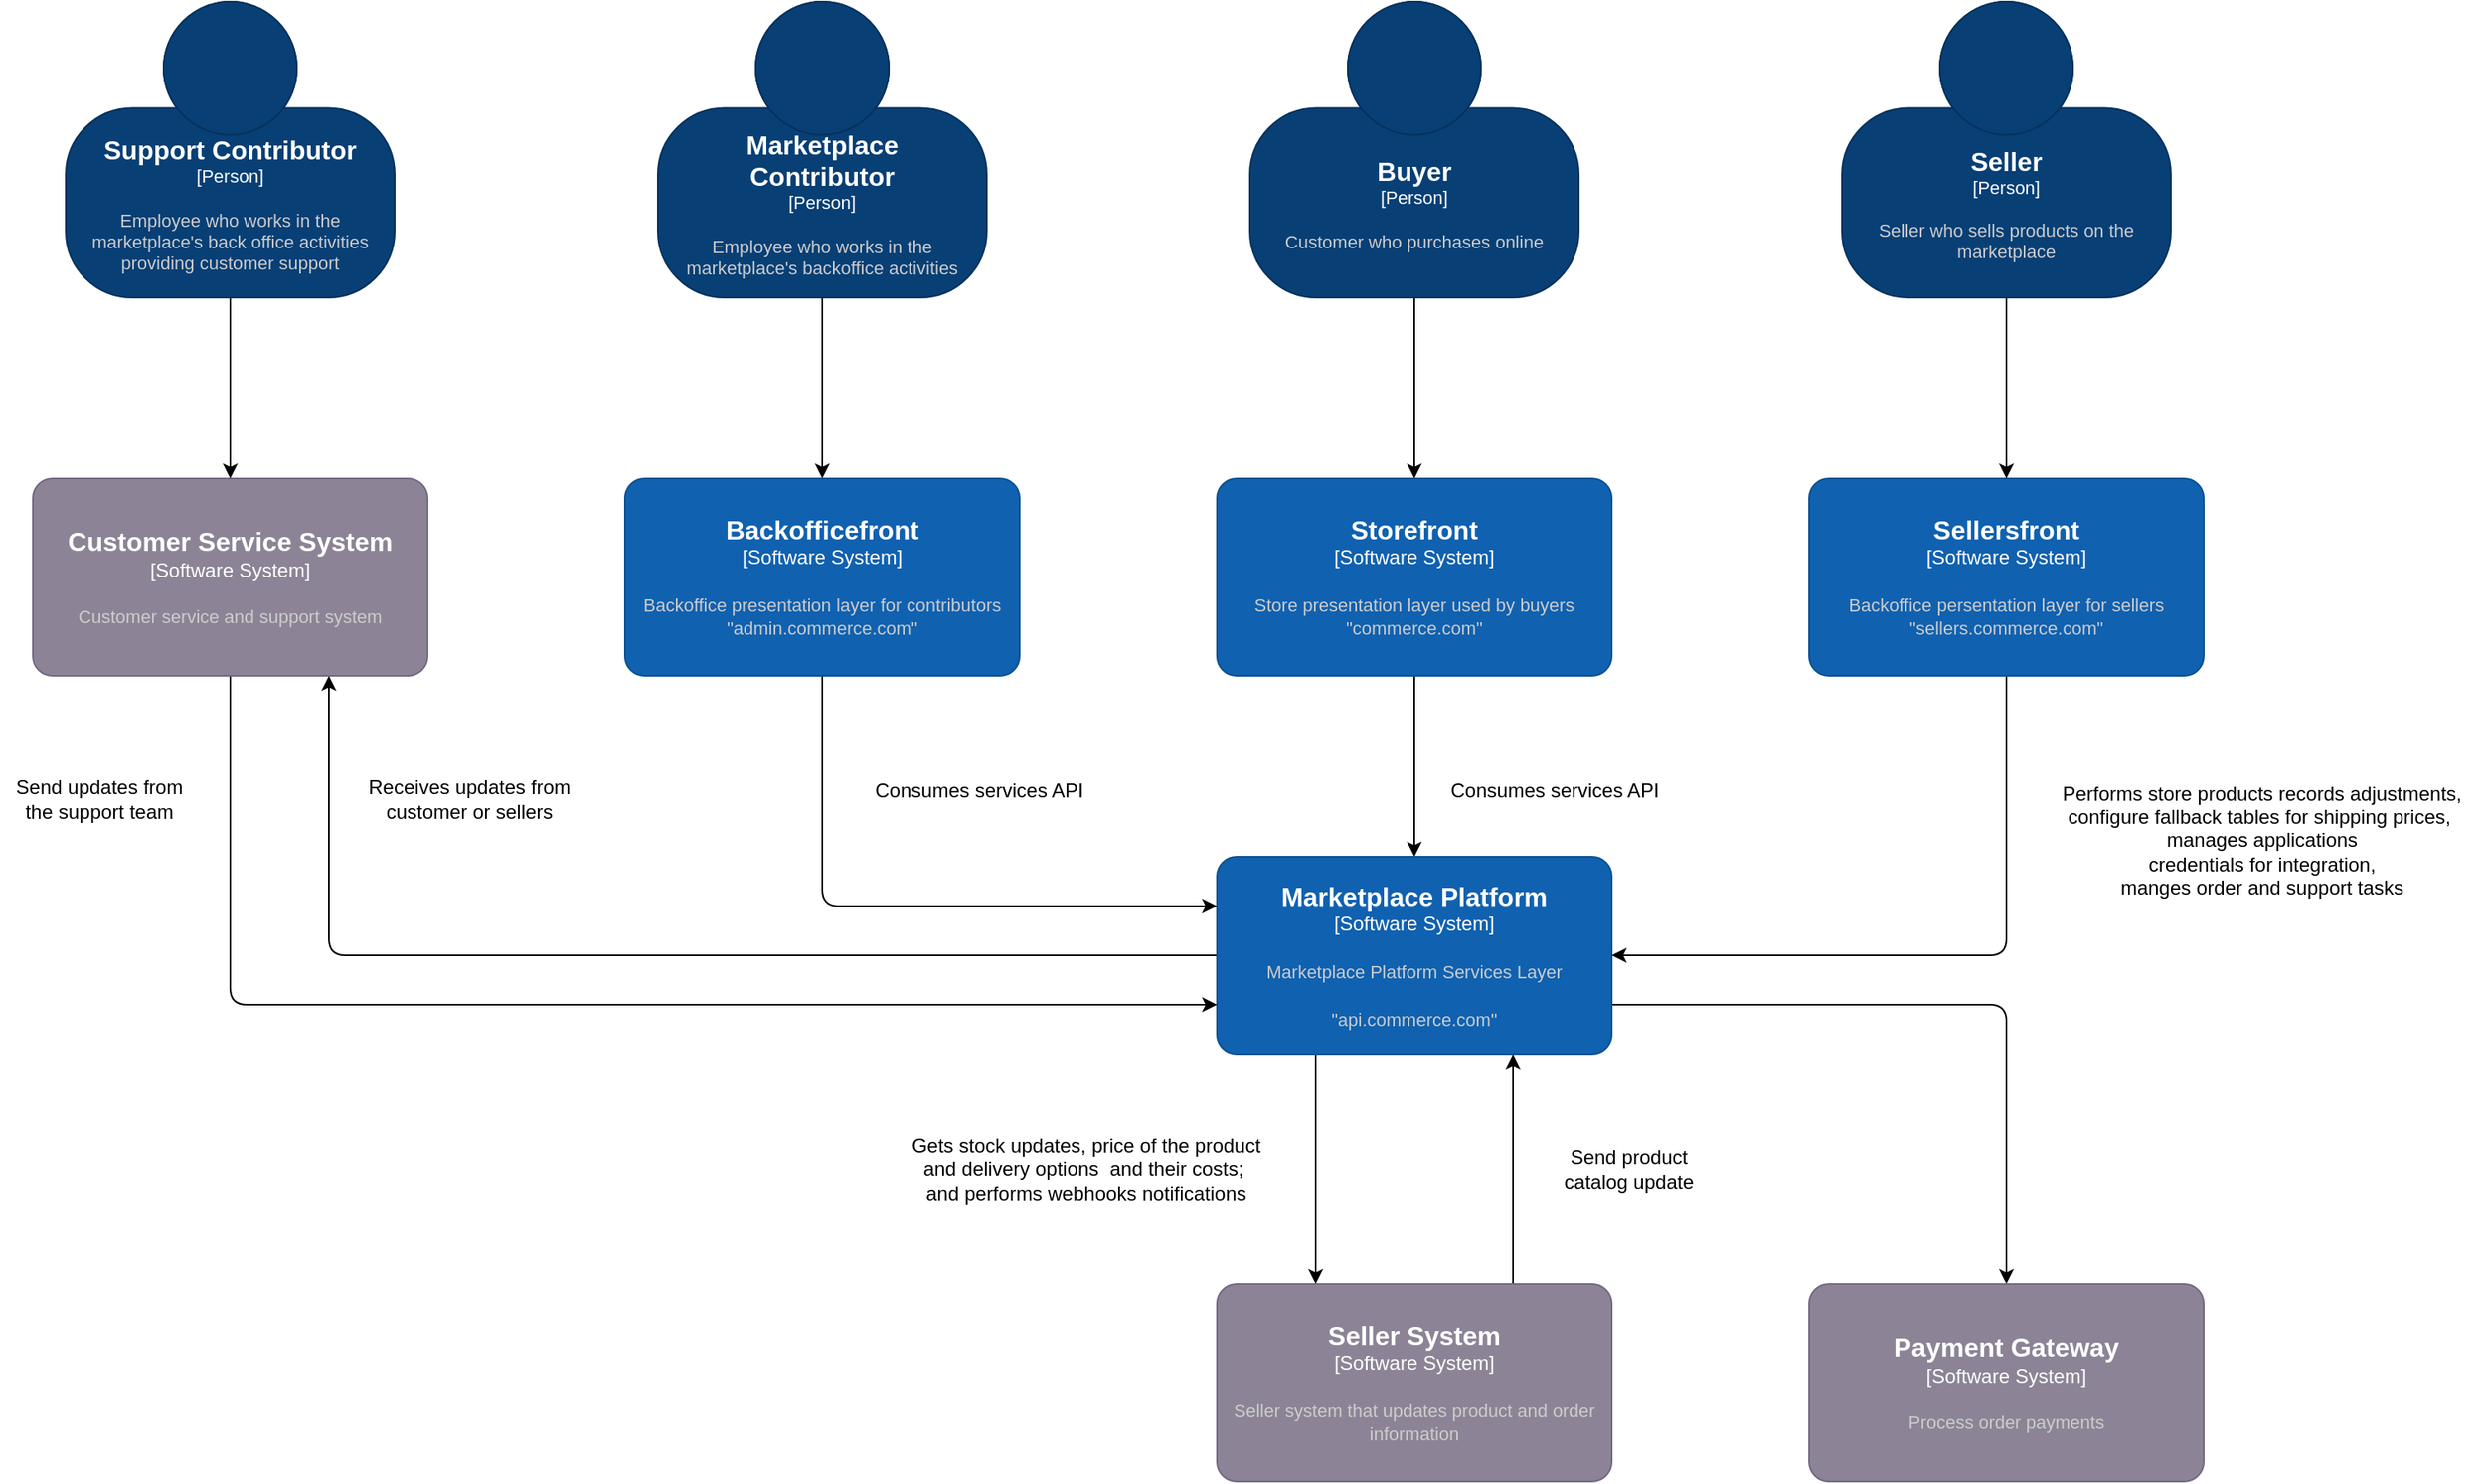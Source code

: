 <mxfile>
    <diagram id="0YppKzSbD77-zr5rClzR" name="C4-N1">
        <mxGraphModel dx="2236" dy="791" grid="1" gridSize="10" guides="1" tooltips="1" connect="1" arrows="1" fold="1" page="1" pageScale="1" pageWidth="850" pageHeight="1100" math="0" shadow="0">
            <root>
                <mxCell id="0"/>
                <mxCell id="1" parent="0"/>
                <mxCell id="4" style="edgeStyle=none;html=1;entryX=0.5;entryY=0;entryDx=0;entryDy=0;entryPerimeter=0;" parent="1" source="2" target="3" edge="1">
                    <mxGeometry relative="1" as="geometry"/>
                </mxCell>
                <object placeholders="1" c4Name="Buyer" c4Type="Person" c4Description="Customer who purchases online" label="&lt;font style=&quot;font-size: 16px&quot;&gt;&lt;b&gt;%c4Name%&lt;/b&gt;&lt;/font&gt;&lt;div&gt;[%c4Type%]&lt;/div&gt;&lt;br&gt;&lt;div&gt;&lt;font style=&quot;font-size: 11px&quot;&gt;&lt;font color=&quot;#cccccc&quot;&gt;%c4Description%&lt;/font&gt;&lt;/div&gt;" id="2">
                    <mxCell style="html=1;fontSize=11;dashed=0;whiteSpace=wrap;fillColor=#083F75;strokeColor=#06315C;fontColor=#ffffff;shape=mxgraph.c4.person2;align=center;metaEdit=1;points=[[0.5,0,0],[1,0.5,0],[1,0.75,0],[0.75,1,0],[0.5,1,0],[0.25,1,0],[0,0.75,0],[0,0.5,0]];resizable=0;" parent="1" vertex="1">
                        <mxGeometry x="370" y="80" width="200" height="180" as="geometry"/>
                    </mxCell>
                </object>
                <mxCell id="6" style="edgeStyle=none;html=1;" parent="1" source="3" target="5" edge="1">
                    <mxGeometry relative="1" as="geometry"/>
                </mxCell>
                <object placeholders="1" c4Name="Storefront" c4Type="Software System" c4Description="Store presentation layer used by buyers&#10;&quot;commerce.com&quot;" label="&lt;font style=&quot;font-size: 16px&quot;&gt;&lt;b&gt;%c4Name%&lt;/b&gt;&lt;/font&gt;&lt;div&gt;[%c4Type%]&lt;/div&gt;&lt;br&gt;&lt;div&gt;&lt;font style=&quot;font-size: 11px&quot;&gt;&lt;font color=&quot;#cccccc&quot;&gt;%c4Description%&lt;/font&gt;&lt;/div&gt;" link="data:page/id,R0obv8qmSYS3bzJaNnSX" id="3">
                    <mxCell style="rounded=1;whiteSpace=wrap;html=1;labelBackgroundColor=none;fillColor=#1061B0;fontColor=#ffffff;align=center;arcSize=10;strokeColor=#0D5091;metaEdit=1;resizable=0;points=[[0.25,0,0],[0.5,0,0],[0.75,0,0],[1,0.25,0],[1,0.5,0],[1,0.75,0],[0.75,1,0],[0.5,1,0],[0.25,1,0],[0,0.75,0],[0,0.5,0],[0,0.25,0]];" parent="1" vertex="1">
                        <mxGeometry x="350" y="370" width="240" height="120" as="geometry"/>
                    </mxCell>
                </object>
                <mxCell id="17" style="edgeStyle=orthogonalEdgeStyle;html=1;exitX=0.25;exitY=1;exitDx=0;exitDy=0;exitPerimeter=0;entryX=0.25;entryY=0;entryDx=0;entryDy=0;entryPerimeter=0;" parent="1" source="5" target="16" edge="1">
                    <mxGeometry relative="1" as="geometry"/>
                </mxCell>
                <mxCell id="26" style="edgeStyle=orthogonalEdgeStyle;html=1;exitX=0;exitY=0.5;exitDx=0;exitDy=0;exitPerimeter=0;entryX=0.75;entryY=1;entryDx=0;entryDy=0;entryPerimeter=0;" parent="1" source="5" target="19" edge="1">
                    <mxGeometry relative="1" as="geometry"/>
                </mxCell>
                <mxCell id="K3Qyo1aER6Ljxol2ZU3S-32" style="edgeStyle=orthogonalEdgeStyle;html=1;exitX=1;exitY=0.75;exitDx=0;exitDy=0;exitPerimeter=0;entryX=0.5;entryY=0;entryDx=0;entryDy=0;entryPerimeter=0;" parent="1" source="5" target="K3Qyo1aER6Ljxol2ZU3S-31" edge="1">
                    <mxGeometry relative="1" as="geometry"/>
                </mxCell>
                <object placeholders="1" c4Name="Marketplace Platform" c4Type="Software System" c4Description="Marketplace Platform Services Layer&#10;&#10;&quot;api.commerce.com&quot;" label="&lt;font style=&quot;font-size: 16px&quot;&gt;&lt;b&gt;%c4Name%&lt;/b&gt;&lt;/font&gt;&lt;div&gt;[%c4Type%]&lt;/div&gt;&lt;br&gt;&lt;div&gt;&lt;font style=&quot;font-size: 11px&quot;&gt;&lt;font color=&quot;#cccccc&quot;&gt;%c4Description%&lt;/font&gt;&lt;/div&gt;" link="data:page/id,bdYE1LGPoCZCsOrM5U5f" id="5">
                    <mxCell style="rounded=1;whiteSpace=wrap;html=1;labelBackgroundColor=none;fillColor=#1061B0;fontColor=#ffffff;align=center;arcSize=10;strokeColor=#0D5091;metaEdit=1;resizable=0;points=[[0.25,0,0],[0.5,0,0],[0.75,0,0],[1,0.25,0],[1,0.5,0],[1,0.75,0],[0.75,1,0],[0.5,1,0],[0.25,1,0],[0,0.75,0],[0,0.5,0],[0,0.25,0]];" parent="1" vertex="1">
                        <mxGeometry x="350" y="600" width="240" height="120" as="geometry"/>
                    </mxCell>
                </object>
                <mxCell id="9" style="edgeStyle=none;html=1;entryX=0.5;entryY=0;entryDx=0;entryDy=0;entryPerimeter=0;" parent="1" source="7" target="8" edge="1">
                    <mxGeometry relative="1" as="geometry"/>
                </mxCell>
                <object placeholders="1" c4Name="Marketplace&#10;Contributor" c4Type="Person" c4Description="Employee who works in the &#10;marketplace's backoffice activities" label="&lt;font style=&quot;font-size: 16px&quot;&gt;&lt;b&gt;%c4Name%&lt;/b&gt;&lt;/font&gt;&lt;div&gt;[%c4Type%]&lt;/div&gt;&lt;br&gt;&lt;div&gt;&lt;font style=&quot;font-size: 11px&quot;&gt;&lt;font color=&quot;#cccccc&quot;&gt;%c4Description%&lt;/font&gt;&lt;/div&gt;" id="7">
                    <mxCell style="html=1;fontSize=11;dashed=0;whiteSpace=wrap;fillColor=#083F75;strokeColor=#06315C;fontColor=#ffffff;shape=mxgraph.c4.person2;align=center;metaEdit=1;points=[[0.5,0,0],[1,0.5,0],[1,0.75,0],[0.75,1,0],[0.5,1,0],[0.25,1,0],[0,0.75,0],[0,0.5,0]];resizable=0;" parent="1" vertex="1">
                        <mxGeometry x="10" y="80" width="200" height="180" as="geometry"/>
                    </mxCell>
                </object>
                <mxCell id="11" style="edgeStyle=orthogonalEdgeStyle;html=1;entryX=0;entryY=0.25;entryDx=0;entryDy=0;entryPerimeter=0;exitX=0.5;exitY=1;exitDx=0;exitDy=0;exitPerimeter=0;" parent="1" source="8" target="5" edge="1">
                    <mxGeometry relative="1" as="geometry"/>
                </mxCell>
                <object placeholders="1" c4Name="Backofficefront" c4Type="Software System" c4Description="Backoffice presentation layer for contributors&#10;&quot;admin.commerce.com&quot;" label="&lt;font style=&quot;font-size: 16px&quot;&gt;&lt;b&gt;%c4Name%&lt;/b&gt;&lt;/font&gt;&lt;div&gt;[%c4Type%]&lt;/div&gt;&lt;br&gt;&lt;div&gt;&lt;font style=&quot;font-size: 11px&quot;&gt;&lt;font color=&quot;#cccccc&quot;&gt;%c4Description%&lt;/font&gt;&lt;/div&gt;" link="data:page/id,xLD4oNj5RE2zTaaa6R0t" id="8">
                    <mxCell style="rounded=1;whiteSpace=wrap;html=1;labelBackgroundColor=none;fillColor=#1061B0;fontColor=#ffffff;align=center;arcSize=10;strokeColor=#0D5091;metaEdit=1;resizable=0;points=[[0.25,0,0],[0.5,0,0],[0.75,0,0],[1,0.25,0],[1,0.5,0],[1,0.75,0],[0.75,1,0],[0.5,1,0],[0.25,1,0],[0,0.75,0],[0,0.5,0],[0,0.25,0]];" parent="1" vertex="1">
                        <mxGeometry x="-10" y="370" width="240" height="120" as="geometry"/>
                    </mxCell>
                </object>
                <mxCell id="15" style="edgeStyle=orthogonalEdgeStyle;html=1;entryX=1;entryY=0.5;entryDx=0;entryDy=0;entryPerimeter=0;exitX=0.5;exitY=1;exitDx=0;exitDy=0;exitPerimeter=0;" parent="1" source="12" target="5" edge="1">
                    <mxGeometry relative="1" as="geometry"/>
                </mxCell>
                <object placeholders="1" c4Name="Sellersfront" c4Type="Software System" c4Description="Backoffice persentation layer for sellers&#10;&quot;sellers.commerce.com&quot;" label="&lt;font style=&quot;font-size: 16px&quot;&gt;&lt;b&gt;%c4Name%&lt;/b&gt;&lt;/font&gt;&lt;div&gt;[%c4Type%]&lt;/div&gt;&lt;br&gt;&lt;div&gt;&lt;font style=&quot;font-size: 11px&quot;&gt;&lt;font color=&quot;#cccccc&quot;&gt;%c4Description%&lt;/font&gt;&lt;/div&gt;" link="data:page/id,t0Im0MKM_5uybawtZ-6t" id="12">
                    <mxCell style="rounded=1;whiteSpace=wrap;html=1;labelBackgroundColor=none;fillColor=#1061B0;fontColor=#ffffff;align=center;arcSize=10;strokeColor=#0D5091;metaEdit=1;resizable=0;points=[[0.25,0,0],[0.5,0,0],[0.75,0,0],[1,0.25,0],[1,0.5,0],[1,0.75,0],[0.75,1,0],[0.5,1,0],[0.25,1,0],[0,0.75,0],[0,0.5,0],[0,0.25,0]];" parent="1" vertex="1">
                        <mxGeometry x="710" y="370" width="240" height="120" as="geometry"/>
                    </mxCell>
                </object>
                <mxCell id="14" style="edgeStyle=orthogonalEdgeStyle;html=1;" parent="1" source="13" target="12" edge="1">
                    <mxGeometry relative="1" as="geometry"/>
                </mxCell>
                <object placeholders="1" c4Name="Seller" c4Type="Person" c4Description="Seller who sells products on the marketplace" label="&lt;font style=&quot;font-size: 16px&quot;&gt;&lt;b&gt;%c4Name%&lt;/b&gt;&lt;/font&gt;&lt;div&gt;[%c4Type%]&lt;/div&gt;&lt;br&gt;&lt;div&gt;&lt;font style=&quot;font-size: 11px&quot;&gt;&lt;font color=&quot;#cccccc&quot;&gt;%c4Description%&lt;/font&gt;&lt;/div&gt;" id="13">
                    <mxCell style="html=1;fontSize=11;dashed=0;whiteSpace=wrap;fillColor=#083F75;strokeColor=#06315C;fontColor=#ffffff;shape=mxgraph.c4.person2;align=center;metaEdit=1;points=[[0.5,0,0],[1,0.5,0],[1,0.75,0],[0.75,1,0],[0.5,1,0],[0.25,1,0],[0,0.75,0],[0,0.5,0]];resizable=0;" parent="1" vertex="1">
                        <mxGeometry x="730" y="80" width="200" height="180" as="geometry"/>
                    </mxCell>
                </object>
                <mxCell id="18" style="edgeStyle=orthogonalEdgeStyle;html=1;exitX=0.75;exitY=0;exitDx=0;exitDy=0;exitPerimeter=0;entryX=0.75;entryY=1;entryDx=0;entryDy=0;entryPerimeter=0;" parent="1" source="16" target="5" edge="1">
                    <mxGeometry relative="1" as="geometry"/>
                </mxCell>
                <object placeholders="1" c4Name="Seller System" c4Type="Software System" c4Description="Seller system that updates product and order information" label="&lt;font style=&quot;font-size: 16px&quot;&gt;&lt;b&gt;%c4Name%&lt;/b&gt;&lt;/font&gt;&lt;div&gt;[%c4Type%]&lt;/div&gt;&lt;br&gt;&lt;div&gt;&lt;font style=&quot;font-size: 11px&quot;&gt;&lt;font color=&quot;#cccccc&quot;&gt;%c4Description%&lt;/font&gt;&lt;/div&gt;" id="16">
                    <mxCell style="rounded=1;whiteSpace=wrap;html=1;labelBackgroundColor=none;fillColor=#8C8496;fontColor=#ffffff;align=center;arcSize=10;strokeColor=#736782;metaEdit=1;resizable=0;points=[[0.25,0,0],[0.5,0,0],[0.75,0,0],[1,0.25,0],[1,0.5,0],[1,0.75,0],[0.75,1,0],[0.5,1,0],[0.25,1,0],[0,0.75,0],[0,0.5,0],[0,0.25,0]];" parent="1" vertex="1">
                        <mxGeometry x="350" y="860" width="240" height="120" as="geometry"/>
                    </mxCell>
                </object>
                <mxCell id="22" style="edgeStyle=orthogonalEdgeStyle;html=1;entryX=0;entryY=0.75;entryDx=0;entryDy=0;entryPerimeter=0;" parent="1" source="19" target="5" edge="1">
                    <mxGeometry relative="1" as="geometry">
                        <Array as="points">
                            <mxPoint x="-250" y="690"/>
                        </Array>
                    </mxGeometry>
                </mxCell>
                <object placeholders="1" c4Name="Customer Service System" c4Type="Software System" c4Description="Customer service and support system" label="&lt;font style=&quot;font-size: 16px&quot;&gt;&lt;b&gt;%c4Name%&lt;/b&gt;&lt;/font&gt;&lt;div&gt;[%c4Type%]&lt;/div&gt;&lt;br&gt;&lt;div&gt;&lt;font style=&quot;font-size: 11px&quot;&gt;&lt;font color=&quot;#cccccc&quot;&gt;%c4Description%&lt;/font&gt;&lt;/div&gt;" id="19">
                    <mxCell style="rounded=1;whiteSpace=wrap;html=1;labelBackgroundColor=none;fillColor=#8C8496;fontColor=#ffffff;align=center;arcSize=10;strokeColor=#736782;metaEdit=1;resizable=0;points=[[0.25,0,0],[0.5,0,0],[0.75,0,0],[1,0.25,0],[1,0.5,0],[1,0.75,0],[0.75,1,0],[0.5,1,0],[0.25,1,0],[0,0.75,0],[0,0.5,0],[0,0.25,0]];" parent="1" vertex="1">
                        <mxGeometry x="-370" y="370" width="240" height="120" as="geometry"/>
                    </mxCell>
                </object>
                <mxCell id="21" style="edgeStyle=orthogonalEdgeStyle;html=1;" parent="1" source="20" target="19" edge="1">
                    <mxGeometry relative="1" as="geometry"/>
                </mxCell>
                <object placeholders="1" c4Name="Support Contributor" c4Type="Person" c4Description="Employee who works in the marketplace's back office activities providing customer support" label="&lt;font style=&quot;font-size: 16px&quot;&gt;&lt;b&gt;%c4Name%&lt;/b&gt;&lt;/font&gt;&lt;div&gt;[%c4Type%]&lt;/div&gt;&lt;br&gt;&lt;div&gt;&lt;font style=&quot;font-size: 11px&quot;&gt;&lt;font color=&quot;#cccccc&quot;&gt;%c4Description%&lt;/font&gt;&lt;/div&gt;" id="20">
                    <mxCell style="html=1;fontSize=11;dashed=0;whiteSpace=wrap;fillColor=#083F75;strokeColor=#06315C;fontColor=#ffffff;shape=mxgraph.c4.person2;align=center;metaEdit=1;points=[[0.5,0,0],[1,0.5,0],[1,0.75,0],[0.75,1,0],[0.5,1,0],[0.25,1,0],[0,0.75,0],[0,0.5,0]];resizable=0;" parent="1" vertex="1">
                        <mxGeometry x="-350" y="80" width="200" height="180" as="geometry"/>
                    </mxCell>
                </object>
                <mxCell id="23" value="Send product &lt;br&gt;catalog update" style="text;html=1;align=center;verticalAlign=middle;resizable=0;points=[];autosize=1;strokeColor=none;fillColor=none;" parent="1" vertex="1">
                    <mxGeometry x="550" y="770" width="100" height="40" as="geometry"/>
                </mxCell>
                <mxCell id="24" value="&lt;div&gt;Gets stock updates,&amp;nbsp;&lt;span style=&quot;background-color: initial;&quot;&gt;price of the product&lt;/span&gt;&lt;/div&gt;&lt;div&gt;and delivery options&amp;nbsp;&amp;nbsp;&lt;span style=&quot;background-color: initial;&quot;&gt;and their costs;&amp;nbsp;&lt;/span&gt;&lt;/div&gt;&lt;div&gt;and performs webhooks notifications&lt;/div&gt;" style="text;html=1;align=center;verticalAlign=middle;resizable=0;points=[];autosize=1;strokeColor=none;fillColor=none;" parent="1" vertex="1">
                    <mxGeometry x="150" y="760" width="240" height="60" as="geometry"/>
                </mxCell>
                <mxCell id="25" value="Performs store products records adjustments, &lt;br&gt;configure fallback tables for shipping prices,&amp;nbsp;&lt;br&gt;manages applications &lt;br&gt;credentials for integration, &lt;br&gt;manges order and support tasks" style="text;html=1;align=center;verticalAlign=middle;resizable=0;points=[];autosize=1;strokeColor=none;fillColor=none;" parent="1" vertex="1">
                    <mxGeometry x="850" y="545" width="270" height="90" as="geometry"/>
                </mxCell>
                <mxCell id="27" value="Send updates from &lt;br&gt;the support team" style="text;html=1;align=center;verticalAlign=middle;resizable=0;points=[];autosize=1;strokeColor=none;fillColor=none;" parent="1" vertex="1">
                    <mxGeometry x="-390" y="545" width="120" height="40" as="geometry"/>
                </mxCell>
                <mxCell id="28" value="Receives updates from &lt;br&gt;customer or sellers" style="text;html=1;align=center;verticalAlign=middle;resizable=0;points=[];autosize=1;strokeColor=none;fillColor=none;" parent="1" vertex="1">
                    <mxGeometry x="-180" y="545" width="150" height="40" as="geometry"/>
                </mxCell>
                <mxCell id="30" value="Consumes services API" style="text;html=1;align=center;verticalAlign=middle;resizable=0;points=[];autosize=1;strokeColor=none;fillColor=none;" parent="1" vertex="1">
                    <mxGeometry x="480" y="545" width="150" height="30" as="geometry"/>
                </mxCell>
                <mxCell id="31" value="Consumes services API" style="text;html=1;align=center;verticalAlign=middle;resizable=0;points=[];autosize=1;strokeColor=none;fillColor=none;" parent="1" vertex="1">
                    <mxGeometry x="130" y="545" width="150" height="30" as="geometry"/>
                </mxCell>
                <object placeholders="1" c4Name="Payment Gateway" c4Type="Software System" c4Description="Process order payments" label="&lt;font style=&quot;font-size: 16px&quot;&gt;&lt;b&gt;%c4Name%&lt;/b&gt;&lt;/font&gt;&lt;div&gt;[%c4Type%]&lt;/div&gt;&lt;br&gt;&lt;div&gt;&lt;font style=&quot;font-size: 11px&quot;&gt;&lt;font color=&quot;#cccccc&quot;&gt;%c4Description%&lt;/font&gt;&lt;/div&gt;" id="K3Qyo1aER6Ljxol2ZU3S-31">
                    <mxCell style="rounded=1;whiteSpace=wrap;html=1;labelBackgroundColor=none;fillColor=#8C8496;fontColor=#ffffff;align=center;arcSize=10;strokeColor=#736782;metaEdit=1;resizable=0;points=[[0.25,0,0],[0.5,0,0],[0.75,0,0],[1,0.25,0],[1,0.5,0],[1,0.75,0],[0.75,1,0],[0.5,1,0],[0.25,1,0],[0,0.75,0],[0,0.5,0],[0,0.25,0]];" parent="1" vertex="1">
                        <mxGeometry x="710" y="860" width="240" height="120" as="geometry"/>
                    </mxCell>
                </object>
            </root>
        </mxGraphModel>
    </diagram>
    <diagram id="V4W3WzBxA2lNA5_2Acns" name="Page-2">
        <mxGraphModel dx="2583" dy="2089" grid="1" gridSize="10" guides="1" tooltips="1" connect="1" arrows="1" fold="1" page="1" pageScale="1" pageWidth="850" pageHeight="1100" math="0" shadow="0">
            <root>
                <mxCell id="0"/>
                <mxCell id="1" parent="0"/>
                <mxCell id="gjIsnXZAza_0ors41hkc-68" value="Region" style="points=[[0,0],[0.25,0],[0.5,0],[0.75,0],[1,0],[1,0.25],[1,0.5],[1,0.75],[1,1],[0.75,1],[0.5,1],[0.25,1],[0,1],[0,0.75],[0,0.5],[0,0.25]];outlineConnect=0;gradientColor=none;html=1;whiteSpace=wrap;fontSize=12;fontStyle=0;container=0;pointerEvents=0;collapsible=0;recursiveResize=0;shape=mxgraph.aws4.group;grIcon=mxgraph.aws4.group_region;strokeColor=#147EBA;fillColor=none;verticalAlign=top;align=left;spacingLeft=30;fontColor=#147EBA;dashed=1;dashPattern=8 8;" vertex="1" parent="1">
                    <mxGeometry x="-80" y="-300" width="1330" height="2160" as="geometry"/>
                </mxCell>
                <mxCell id="gjIsnXZAza_0ors41hkc-67" value="Availability Zone" style="fillColor=none;strokeColor=#147EBA;dashed=1;verticalAlign=top;fontStyle=0;fontColor=#147EBA;dashPattern=8 8;fontSize=10;" vertex="1" parent="1">
                    <mxGeometry x="-5" y="200" width="1150" height="700" as="geometry"/>
                </mxCell>
                <mxCell id="gjIsnXZAza_0ors41hkc-66" value="Private subnet" style="points=[[0,0],[0.25,0],[0.5,0],[0.75,0],[1,0],[1,0.25],[1,0.5],[1,0.75],[1,1],[0.75,1],[0.5,1],[0.25,1],[0,1],[0,0.75],[0,0.5],[0,0.25]];outlineConnect=0;gradientColor=none;html=1;whiteSpace=wrap;fontSize=12;fontStyle=0;container=1;pointerEvents=0;collapsible=0;recursiveResize=0;shape=mxgraph.aws4.group;grIcon=mxgraph.aws4.group_security_group;grStroke=0;strokeColor=#147EBA;fillColor=#E6F2F8;verticalAlign=top;align=left;spacingLeft=30;fontColor=#147EBA;dashed=0;dashPattern=8 8;" vertex="1" parent="1">
                    <mxGeometry x="20" y="410" width="1100" height="460" as="geometry"/>
                </mxCell>
                <mxCell id="gjIsnXZAza_0ors41hkc-19" style="edgeStyle=orthogonalEdgeStyle;html=1;entryX=0;entryY=0.5;entryDx=0;entryDy=0;fontColor=#FFFFFF;" edge="1" parent="1" source="ssUMFb_OomoT1v2ab8w3-1" target="gjIsnXZAza_0ors41hkc-18">
                    <mxGeometry relative="1" as="geometry"/>
                </mxCell>
                <mxCell id="ssUMFb_OomoT1v2ab8w3-1" value="AWS Amplify" style="sketch=0;points=[[0,0,0],[0.25,0,0],[0.5,0,0],[0.75,0,0],[1,0,0],[0,1,0],[0.25,1,0],[0.5,1,0],[0.75,1,0],[1,1,0],[0,0.25,0],[0,0.5,0],[0,0.75,0],[1,0.25,0],[1,0.5,0],[1,0.75,0]];outlineConnect=0;fontColor=#232F3E;gradientColor=#F54749;gradientDirection=north;fillColor=#C7131F;strokeColor=#ffffff;dashed=0;verticalLabelPosition=bottom;verticalAlign=top;align=center;html=1;fontSize=12;fontStyle=0;aspect=fixed;shape=mxgraph.aws4.resourceIcon;resIcon=mxgraph.aws4.amplify;" parent="1" vertex="1">
                    <mxGeometry x="707" y="-130" width="50" height="50" as="geometry"/>
                </mxCell>
                <mxCell id="gjIsnXZAza_0ors41hkc-7" value="AWS Cognito" style="sketch=0;points=[[0,0,0],[0.25,0,0],[0.5,0,0],[0.75,0,0],[1,0,0],[0,1,0],[0.25,1,0],[0.5,1,0],[0.75,1,0],[1,1,0],[0,0.25,0],[0,0.5,0],[0,0.75,0],[1,0.25,0],[1,0.5,0],[1,0.75,0]];outlineConnect=0;fontColor=#232F3E;gradientColor=#F54749;gradientDirection=north;fillColor=#C7131F;strokeColor=#ffffff;dashed=0;verticalLabelPosition=bottom;verticalAlign=top;align=center;html=1;fontSize=12;fontStyle=0;aspect=fixed;shape=mxgraph.aws4.resourceIcon;resIcon=mxgraph.aws4.cognito;" vertex="1" parent="1">
                    <mxGeometry x="330" y="-130" width="50" height="50" as="geometry"/>
                </mxCell>
                <mxCell id="gjIsnXZAza_0ors41hkc-9" style="edgeStyle=orthogonalEdgeStyle;html=1;entryX=1;entryY=0.5;entryDx=0;entryDy=0;entryPerimeter=0;fontColor=#FFFFFF;" edge="1" parent="1" source="gjIsnXZAza_0ors41hkc-8" target="gjIsnXZAza_0ors41hkc-7">
                    <mxGeometry relative="1" as="geometry"/>
                </mxCell>
                <mxCell id="gjIsnXZAza_0ors41hkc-20" style="edgeStyle=orthogonalEdgeStyle;html=1;fontColor=#FFFFFF;" edge="1" parent="1" source="gjIsnXZAza_0ors41hkc-8" target="gjIsnXZAza_0ors41hkc-13">
                    <mxGeometry relative="1" as="geometry"/>
                </mxCell>
                <mxCell id="gjIsnXZAza_0ors41hkc-8" value="AppSync" style="sketch=0;points=[[0,0,0],[0.25,0,0],[0.5,0,0],[0.75,0,0],[1,0,0],[0,1,0],[0.25,1,0],[0.5,1,0],[0.75,1,0],[1,1,0],[0,0.25,0],[0,0.5,0],[0,0.75,0],[1,0.25,0],[1,0.5,0],[1,0.75,0]];outlineConnect=0;fontColor=#232F3E;gradientColor=#FF4F8B;gradientDirection=north;fillColor=#BC1356;strokeColor=#ffffff;dashed=0;verticalLabelPosition=bottom;verticalAlign=top;align=center;html=1;fontSize=12;fontStyle=0;aspect=fixed;shape=mxgraph.aws4.resourceIcon;resIcon=mxgraph.aws4.appsync;" vertex="1" parent="1">
                    <mxGeometry x="560" y="-130" width="50" height="50" as="geometry"/>
                </mxCell>
                <mxCell id="gjIsnXZAza_0ors41hkc-15" style="edgeStyle=orthogonalEdgeStyle;html=1;fontColor=#FFFFFF;" edge="1" parent="1" source="gjIsnXZAza_0ors41hkc-10" target="gjIsnXZAza_0ors41hkc-14">
                    <mxGeometry relative="1" as="geometry"/>
                </mxCell>
                <mxCell id="gjIsnXZAza_0ors41hkc-10" value="devices" style="sketch=0;outlineConnect=0;gradientColor=none;fontColor=#545B64;strokeColor=none;fillColor=#879196;dashed=0;verticalLabelPosition=bottom;verticalAlign=top;align=center;html=1;fontSize=12;fontStyle=0;aspect=fixed;shape=mxgraph.aws4.illustration_devices;pointerEvents=1" vertex="1" parent="1">
                    <mxGeometry x="607" y="-460" width="100" height="73" as="geometry"/>
                </mxCell>
                <mxCell id="gjIsnXZAza_0ors41hkc-21" style="edgeStyle=orthogonalEdgeStyle;html=1;entryX=1;entryY=0.5;entryDx=0;entryDy=0;entryPerimeter=0;fontColor=#FFFFFF;" edge="1" parent="1" source="gjIsnXZAza_0ors41hkc-13" target="gjIsnXZAza_0ors41hkc-7">
                    <mxGeometry relative="1" as="geometry"/>
                </mxCell>
                <mxCell id="gjIsnXZAza_0ors41hkc-23" style="edgeStyle=orthogonalEdgeStyle;html=1;fontColor=#FFFFFF;" edge="1" parent="1" source="gjIsnXZAza_0ors41hkc-13" target="gjIsnXZAza_0ors41hkc-22">
                    <mxGeometry relative="1" as="geometry"/>
                </mxCell>
                <mxCell id="gjIsnXZAza_0ors41hkc-13" value="API Gateway" style="sketch=0;points=[[0,0,0],[0.25,0,0],[0.5,0,0],[0.75,0,0],[1,0,0],[0,1,0],[0.25,1,0],[0.5,1,0],[0.75,1,0],[1,1,0],[0,0.25,0],[0,0.5,0],[0,0.75,0],[1,0.25,0],[1,0.5,0],[1,0.75,0]];outlineConnect=0;fontColor=#232F3E;gradientColor=#FF4F8B;gradientDirection=north;fillColor=#BC1356;strokeColor=#ffffff;dashed=0;verticalLabelPosition=bottom;verticalAlign=top;align=center;html=1;fontSize=12;fontStyle=0;aspect=fixed;shape=mxgraph.aws4.resourceIcon;resIcon=mxgraph.aws4.api_gateway;" vertex="1" parent="1">
                    <mxGeometry x="560" y="240" width="50" height="50" as="geometry"/>
                </mxCell>
                <mxCell id="gjIsnXZAza_0ors41hkc-16" style="edgeStyle=orthogonalEdgeStyle;html=1;entryX=0.5;entryY=0;entryDx=0;entryDy=0;entryPerimeter=0;fontColor=#FFFFFF;" edge="1" parent="1" source="gjIsnXZAza_0ors41hkc-14" target="gjIsnXZAza_0ors41hkc-8">
                    <mxGeometry relative="1" as="geometry"/>
                </mxCell>
                <mxCell id="gjIsnXZAza_0ors41hkc-17" style="edgeStyle=orthogonalEdgeStyle;html=1;fontColor=#FFFFFF;" edge="1" parent="1" source="gjIsnXZAza_0ors41hkc-14" target="ssUMFb_OomoT1v2ab8w3-1">
                    <mxGeometry relative="1" as="geometry"/>
                </mxCell>
                <mxCell id="gjIsnXZAza_0ors41hkc-14" value="Route53" style="sketch=0;points=[[0,0,0],[0.25,0,0],[0.5,0,0],[0.75,0,0],[1,0,0],[0,1,0],[0.25,1,0],[0.5,1,0],[0.75,1,0],[1,1,0],[0,0.25,0],[0,0.5,0],[0,0.75,0],[1,0.25,0],[1,0.5,0],[1,0.75,0]];outlineConnect=0;fontColor=#232F3E;gradientColor=#945DF2;gradientDirection=north;fillColor=#5A30B5;strokeColor=#ffffff;dashed=0;verticalLabelPosition=bottom;verticalAlign=top;align=center;html=1;fontSize=12;fontStyle=0;aspect=fixed;shape=mxgraph.aws4.resourceIcon;resIcon=mxgraph.aws4.route_53;" vertex="1" parent="1">
                    <mxGeometry x="632" y="-270" width="50" height="50" as="geometry"/>
                </mxCell>
                <mxCell id="gjIsnXZAza_0ors41hkc-18" value="Frontend App&lt;br&gt;(SSR, ISR, SSG)" style="rounded=1;whiteSpace=wrap;html=1;fontColor=#FFFFFF;fillColor=#000000;" vertex="1" parent="1">
                    <mxGeometry x="870" y="-135" width="120" height="60" as="geometry"/>
                </mxCell>
                <mxCell id="gjIsnXZAza_0ors41hkc-65" style="edgeStyle=orthogonalEdgeStyle;html=1;entryX=0.5;entryY=0;entryDx=0;entryDy=0;entryPerimeter=0;fontSize=10;fontColor=#000000;" edge="1" parent="1" source="gjIsnXZAza_0ors41hkc-22" target="gjIsnXZAza_0ors41hkc-24">
                    <mxGeometry relative="1" as="geometry"/>
                </mxCell>
                <mxCell id="gjIsnXZAza_0ors41hkc-22" value="" style="sketch=0;outlineConnect=0;fontColor=#232F3E;gradientColor=none;fillColor=#4D27AA;strokeColor=none;dashed=0;verticalLabelPosition=bottom;verticalAlign=top;align=center;html=1;fontSize=12;fontStyle=0;aspect=fixed;pointerEvents=1;shape=mxgraph.aws4.network_load_balancer;" vertex="1" parent="1">
                    <mxGeometry x="560" y="330" width="50" height="50" as="geometry"/>
                </mxCell>
                <mxCell id="gjIsnXZAza_0ors41hkc-24" value="" style="sketch=0;html=1;dashed=0;whitespace=wrap;fillColor=#2875E2;strokeColor=#ffffff;points=[[0.005,0.63,0],[0.1,0.2,0],[0.9,0.2,0],[0.5,0,0],[0.995,0.63,0],[0.72,0.99,0],[0.5,1,0],[0.28,0.99,0]];verticalLabelPosition=bottom;align=center;verticalAlign=top;shape=mxgraph.kubernetes.icon;prIcon=ing;fontColor=#000000;" vertex="1" parent="1">
                    <mxGeometry x="560" y="487" width="50" height="48" as="geometry"/>
                </mxCell>
                <mxCell id="gjIsnXZAza_0ors41hkc-27" style="edgeStyle=orthogonalEdgeStyle;html=1;exitX=0.5;exitY=1;exitDx=0;exitDy=0;exitPerimeter=0;entryX=0.5;entryY=0;entryDx=0;entryDy=0;entryPerimeter=0;fontColor=#000000;" edge="1" parent="1" source="gjIsnXZAza_0ors41hkc-25" target="gjIsnXZAza_0ors41hkc-26">
                    <mxGeometry relative="1" as="geometry"/>
                </mxCell>
                <mxCell id="gjIsnXZAza_0ors41hkc-30" style="edgeStyle=orthogonalEdgeStyle;html=1;entryX=0.5;entryY=0;entryDx=0;entryDy=0;entryPerimeter=0;fontColor=#000000;" edge="1" parent="1" source="gjIsnXZAza_0ors41hkc-25" target="gjIsnXZAza_0ors41hkc-29">
                    <mxGeometry relative="1" as="geometry"/>
                </mxCell>
                <mxCell id="gjIsnXZAza_0ors41hkc-31" style="edgeStyle=orthogonalEdgeStyle;html=1;exitX=0.5;exitY=1;exitDx=0;exitDy=0;exitPerimeter=0;entryX=0.5;entryY=0;entryDx=0;entryDy=0;entryPerimeter=0;fontColor=#000000;" edge="1" parent="1" source="gjIsnXZAza_0ors41hkc-25" target="gjIsnXZAza_0ors41hkc-28">
                    <mxGeometry relative="1" as="geometry"/>
                </mxCell>
                <mxCell id="gjIsnXZAza_0ors41hkc-25" value="" style="sketch=0;html=1;dashed=0;whitespace=wrap;fillColor=#2875E2;strokeColor=#ffffff;points=[[0.005,0.63,0],[0.1,0.2,0],[0.9,0.2,0],[0.5,0,0],[0.995,0.63,0],[0.72,0.99,0],[0.5,1,0],[0.28,0.99,0]];verticalLabelPosition=bottom;align=center;verticalAlign=top;shape=mxgraph.kubernetes.icon;prIcon=svc;fontColor=#000000;" vertex="1" parent="1">
                    <mxGeometry x="170" y="650" width="50" height="48" as="geometry"/>
                </mxCell>
                <mxCell id="gjIsnXZAza_0ors41hkc-26" value="" style="sketch=0;html=1;dashed=0;whitespace=wrap;fillColor=#2875E2;strokeColor=#ffffff;points=[[0.005,0.63,0],[0.1,0.2,0],[0.9,0.2,0],[0.5,0,0],[0.995,0.63,0],[0.72,0.99,0],[0.5,1,0],[0.28,0.99,0]];verticalLabelPosition=bottom;align=center;verticalAlign=top;shape=mxgraph.kubernetes.icon;prIcon=pod;fontColor=#000000;" vertex="1" parent="1">
                    <mxGeometry x="250" y="760" width="50" height="48" as="geometry"/>
                </mxCell>
                <mxCell id="gjIsnXZAza_0ors41hkc-28" value="" style="sketch=0;html=1;dashed=0;whitespace=wrap;fillColor=#2875E2;strokeColor=#ffffff;points=[[0.005,0.63,0],[0.1,0.2,0],[0.9,0.2,0],[0.5,0,0],[0.995,0.63,0],[0.72,0.99,0],[0.5,1,0],[0.28,0.99,0]];verticalLabelPosition=bottom;align=center;verticalAlign=top;shape=mxgraph.kubernetes.icon;prIcon=pod;fontColor=#000000;" vertex="1" parent="1">
                    <mxGeometry x="80" y="760" width="50" height="48" as="geometry"/>
                </mxCell>
                <mxCell id="gjIsnXZAza_0ors41hkc-29" value="" style="sketch=0;html=1;dashed=0;whitespace=wrap;fillColor=#2875E2;strokeColor=#ffffff;points=[[0.005,0.63,0],[0.1,0.2,0],[0.9,0.2,0],[0.5,0,0],[0.995,0.63,0],[0.72,0.99,0],[0.5,1,0],[0.28,0.99,0]];verticalLabelPosition=bottom;align=center;verticalAlign=top;shape=mxgraph.kubernetes.icon;prIcon=pod;fontColor=#000000;" vertex="1" parent="1">
                    <mxGeometry x="170" y="760" width="50" height="48" as="geometry"/>
                </mxCell>
                <mxCell id="gjIsnXZAza_0ors41hkc-32" style="edgeStyle=orthogonalEdgeStyle;html=1;exitX=0.5;exitY=1;exitDx=0;exitDy=0;exitPerimeter=0;entryX=0.5;entryY=0;entryDx=0;entryDy=0;entryPerimeter=0;fontColor=#000000;" edge="1" source="gjIsnXZAza_0ors41hkc-35" target="gjIsnXZAza_0ors41hkc-36" parent="1">
                    <mxGeometry relative="1" as="geometry"/>
                </mxCell>
                <mxCell id="gjIsnXZAza_0ors41hkc-33" style="edgeStyle=orthogonalEdgeStyle;html=1;entryX=0.5;entryY=0;entryDx=0;entryDy=0;entryPerimeter=0;fontColor=#000000;" edge="1" source="gjIsnXZAza_0ors41hkc-35" target="gjIsnXZAza_0ors41hkc-38" parent="1">
                    <mxGeometry relative="1" as="geometry"/>
                </mxCell>
                <mxCell id="gjIsnXZAza_0ors41hkc-34" style="edgeStyle=orthogonalEdgeStyle;html=1;exitX=0.5;exitY=1;exitDx=0;exitDy=0;exitPerimeter=0;entryX=0.5;entryY=0;entryDx=0;entryDy=0;entryPerimeter=0;fontColor=#000000;" edge="1" source="gjIsnXZAza_0ors41hkc-35" target="gjIsnXZAza_0ors41hkc-37" parent="1">
                    <mxGeometry relative="1" as="geometry"/>
                </mxCell>
                <mxCell id="gjIsnXZAza_0ors41hkc-35" value="" style="sketch=0;html=1;dashed=0;whitespace=wrap;fillColor=#2875E2;strokeColor=#ffffff;points=[[0.005,0.63,0],[0.1,0.2,0],[0.9,0.2,0],[0.5,0,0],[0.995,0.63,0],[0.72,0.99,0],[0.5,1,0],[0.28,0.99,0]];verticalLabelPosition=bottom;align=center;verticalAlign=top;shape=mxgraph.kubernetes.icon;prIcon=svc;fontColor=#000000;" vertex="1" parent="1">
                    <mxGeometry x="430" y="650" width="50" height="48" as="geometry"/>
                </mxCell>
                <mxCell id="gjIsnXZAza_0ors41hkc-36" value="" style="sketch=0;html=1;dashed=0;whitespace=wrap;fillColor=#2875E2;strokeColor=#ffffff;points=[[0.005,0.63,0],[0.1,0.2,0],[0.9,0.2,0],[0.5,0,0],[0.995,0.63,0],[0.72,0.99,0],[0.5,1,0],[0.28,0.99,0]];verticalLabelPosition=bottom;align=center;verticalAlign=top;shape=mxgraph.kubernetes.icon;prIcon=pod;fontColor=#000000;" vertex="1" parent="1">
                    <mxGeometry x="510" y="760" width="50" height="48" as="geometry"/>
                </mxCell>
                <mxCell id="gjIsnXZAza_0ors41hkc-37" value="" style="sketch=0;html=1;dashed=0;whitespace=wrap;fillColor=#2875E2;strokeColor=#ffffff;points=[[0.005,0.63,0],[0.1,0.2,0],[0.9,0.2,0],[0.5,0,0],[0.995,0.63,0],[0.72,0.99,0],[0.5,1,0],[0.28,0.99,0]];verticalLabelPosition=bottom;align=center;verticalAlign=top;shape=mxgraph.kubernetes.icon;prIcon=pod;fontColor=#000000;" vertex="1" parent="1">
                    <mxGeometry x="340" y="760" width="50" height="48" as="geometry"/>
                </mxCell>
                <mxCell id="gjIsnXZAza_0ors41hkc-38" value="" style="sketch=0;html=1;dashed=0;whitespace=wrap;fillColor=#2875E2;strokeColor=#ffffff;points=[[0.005,0.63,0],[0.1,0.2,0],[0.9,0.2,0],[0.5,0,0],[0.995,0.63,0],[0.72,0.99,0],[0.5,1,0],[0.28,0.99,0]];verticalLabelPosition=bottom;align=center;verticalAlign=top;shape=mxgraph.kubernetes.icon;prIcon=pod;fontColor=#000000;" vertex="1" parent="1">
                    <mxGeometry x="430" y="760" width="50" height="48" as="geometry"/>
                </mxCell>
                <mxCell id="gjIsnXZAza_0ors41hkc-39" style="edgeStyle=orthogonalEdgeStyle;html=1;exitX=0.5;exitY=1;exitDx=0;exitDy=0;exitPerimeter=0;entryX=0.5;entryY=0;entryDx=0;entryDy=0;entryPerimeter=0;fontColor=#000000;" edge="1" source="gjIsnXZAza_0ors41hkc-42" target="gjIsnXZAza_0ors41hkc-43" parent="1">
                    <mxGeometry relative="1" as="geometry"/>
                </mxCell>
                <mxCell id="gjIsnXZAza_0ors41hkc-40" style="edgeStyle=orthogonalEdgeStyle;html=1;entryX=0.5;entryY=0;entryDx=0;entryDy=0;entryPerimeter=0;fontColor=#000000;" edge="1" source="gjIsnXZAza_0ors41hkc-42" target="gjIsnXZAza_0ors41hkc-45" parent="1">
                    <mxGeometry relative="1" as="geometry"/>
                </mxCell>
                <mxCell id="gjIsnXZAza_0ors41hkc-41" style="edgeStyle=orthogonalEdgeStyle;html=1;exitX=0.5;exitY=1;exitDx=0;exitDy=0;exitPerimeter=0;entryX=0.5;entryY=0;entryDx=0;entryDy=0;entryPerimeter=0;fontColor=#000000;" edge="1" source="gjIsnXZAza_0ors41hkc-42" target="gjIsnXZAza_0ors41hkc-44" parent="1">
                    <mxGeometry relative="1" as="geometry"/>
                </mxCell>
                <mxCell id="gjIsnXZAza_0ors41hkc-42" value="" style="sketch=0;html=1;dashed=0;whitespace=wrap;fillColor=#2875E2;strokeColor=#ffffff;points=[[0.005,0.63,0],[0.1,0.2,0],[0.9,0.2,0],[0.5,0,0],[0.995,0.63,0],[0.72,0.99,0],[0.5,1,0],[0.28,0.99,0]];verticalLabelPosition=bottom;align=center;verticalAlign=top;shape=mxgraph.kubernetes.icon;prIcon=svc;fontColor=#000000;" vertex="1" parent="1">
                    <mxGeometry x="690" y="640" width="50" height="48" as="geometry"/>
                </mxCell>
                <mxCell id="gjIsnXZAza_0ors41hkc-43" value="" style="sketch=0;html=1;dashed=0;whitespace=wrap;fillColor=#2875E2;strokeColor=#ffffff;points=[[0.005,0.63,0],[0.1,0.2,0],[0.9,0.2,0],[0.5,0,0],[0.995,0.63,0],[0.72,0.99,0],[0.5,1,0],[0.28,0.99,0]];verticalLabelPosition=bottom;align=center;verticalAlign=top;shape=mxgraph.kubernetes.icon;prIcon=pod;fontColor=#000000;" vertex="1" parent="1">
                    <mxGeometry x="770" y="750" width="50" height="48" as="geometry"/>
                </mxCell>
                <mxCell id="gjIsnXZAza_0ors41hkc-44" value="" style="sketch=0;html=1;dashed=0;whitespace=wrap;fillColor=#2875E2;strokeColor=#ffffff;points=[[0.005,0.63,0],[0.1,0.2,0],[0.9,0.2,0],[0.5,0,0],[0.995,0.63,0],[0.72,0.99,0],[0.5,1,0],[0.28,0.99,0]];verticalLabelPosition=bottom;align=center;verticalAlign=top;shape=mxgraph.kubernetes.icon;prIcon=pod;fontColor=#000000;" vertex="1" parent="1">
                    <mxGeometry x="600" y="750" width="50" height="48" as="geometry"/>
                </mxCell>
                <mxCell id="gjIsnXZAza_0ors41hkc-45" value="" style="sketch=0;html=1;dashed=0;whitespace=wrap;fillColor=#2875E2;strokeColor=#ffffff;points=[[0.005,0.63,0],[0.1,0.2,0],[0.9,0.2,0],[0.5,0,0],[0.995,0.63,0],[0.72,0.99,0],[0.5,1,0],[0.28,0.99,0]];verticalLabelPosition=bottom;align=center;verticalAlign=top;shape=mxgraph.kubernetes.icon;prIcon=pod;fontColor=#000000;" vertex="1" parent="1">
                    <mxGeometry x="690" y="750" width="50" height="48" as="geometry"/>
                </mxCell>
                <mxCell id="gjIsnXZAza_0ors41hkc-47" style="edgeStyle=orthogonalEdgeStyle;html=1;fontSize=10;fontColor=#FFFFFF;" edge="1" parent="1" source="gjIsnXZAza_0ors41hkc-46" target="gjIsnXZAza_0ors41hkc-25">
                    <mxGeometry relative="1" as="geometry"/>
                </mxCell>
                <mxCell id="gjIsnXZAza_0ors41hkc-46" value="Routing Path" style="rounded=1;whiteSpace=wrap;html=1;fontColor=#FFFFFF;fillColor=#000000;fontSize=10;" vertex="1" parent="1">
                    <mxGeometry x="135" y="535" width="120" height="30" as="geometry"/>
                </mxCell>
                <mxCell id="gjIsnXZAza_0ors41hkc-49" style="edgeStyle=orthogonalEdgeStyle;html=1;entryX=0.5;entryY=0;entryDx=0;entryDy=0;entryPerimeter=0;fontSize=10;fontColor=#FFFFFF;" edge="1" parent="1" source="gjIsnXZAza_0ors41hkc-48" target="gjIsnXZAza_0ors41hkc-35">
                    <mxGeometry relative="1" as="geometry"/>
                </mxCell>
                <mxCell id="gjIsnXZAza_0ors41hkc-48" value="Routing Path" style="rounded=1;whiteSpace=wrap;html=1;fontColor=#FFFFFF;fillColor=#000000;fontSize=10;" vertex="1" parent="1">
                    <mxGeometry x="395" y="535" width="120" height="30" as="geometry"/>
                </mxCell>
                <mxCell id="gjIsnXZAza_0ors41hkc-51" style="edgeStyle=orthogonalEdgeStyle;html=1;entryX=0.5;entryY=0;entryDx=0;entryDy=0;entryPerimeter=0;fontSize=10;fontColor=#FFFFFF;" edge="1" parent="1" source="gjIsnXZAza_0ors41hkc-50" target="gjIsnXZAza_0ors41hkc-42">
                    <mxGeometry relative="1" as="geometry"/>
                </mxCell>
                <mxCell id="gjIsnXZAza_0ors41hkc-50" value="Routing Path" style="rounded=1;whiteSpace=wrap;html=1;fontColor=#FFFFFF;fillColor=#000000;fontSize=10;" vertex="1" parent="1">
                    <mxGeometry x="655" y="535" width="120" height="30" as="geometry"/>
                </mxCell>
                <mxCell id="gjIsnXZAza_0ors41hkc-52" value="" style="rounded=1;whiteSpace=wrap;html=1;fontSize=10;fontColor=#FFFFFF;fillColor=none;dashed=1;dashPattern=8 8;" vertex="1" parent="1">
                    <mxGeometry x="130" y="520" width="910" height="60" as="geometry"/>
                </mxCell>
                <mxCell id="gjIsnXZAza_0ors41hkc-53" style="edgeStyle=orthogonalEdgeStyle;html=1;exitX=0.5;exitY=1;exitDx=0;exitDy=0;exitPerimeter=0;entryX=0.5;entryY=0;entryDx=0;entryDy=0;entryPerimeter=0;fontColor=#000000;" edge="1" source="gjIsnXZAza_0ors41hkc-56" target="gjIsnXZAza_0ors41hkc-57" parent="1">
                    <mxGeometry relative="1" as="geometry"/>
                </mxCell>
                <mxCell id="gjIsnXZAza_0ors41hkc-54" style="edgeStyle=orthogonalEdgeStyle;html=1;entryX=0.5;entryY=0;entryDx=0;entryDy=0;entryPerimeter=0;fontColor=#000000;" edge="1" source="gjIsnXZAza_0ors41hkc-56" target="gjIsnXZAza_0ors41hkc-59" parent="1">
                    <mxGeometry relative="1" as="geometry"/>
                </mxCell>
                <mxCell id="gjIsnXZAza_0ors41hkc-55" style="edgeStyle=orthogonalEdgeStyle;html=1;exitX=0.5;exitY=1;exitDx=0;exitDy=0;exitPerimeter=0;entryX=0.5;entryY=0;entryDx=0;entryDy=0;entryPerimeter=0;fontColor=#000000;" edge="1" source="gjIsnXZAza_0ors41hkc-56" target="gjIsnXZAza_0ors41hkc-58" parent="1">
                    <mxGeometry relative="1" as="geometry"/>
                </mxCell>
                <mxCell id="gjIsnXZAza_0ors41hkc-56" value="" style="sketch=0;html=1;dashed=0;whitespace=wrap;fillColor=#2875E2;strokeColor=#ffffff;points=[[0.005,0.63,0],[0.1,0.2,0],[0.9,0.2,0],[0.5,0,0],[0.995,0.63,0],[0.72,0.99,0],[0.5,1,0],[0.28,0.99,0]];verticalLabelPosition=bottom;align=center;verticalAlign=top;shape=mxgraph.kubernetes.icon;prIcon=svc;fontColor=#000000;" vertex="1" parent="1">
                    <mxGeometry x="940" y="637.5" width="50" height="48" as="geometry"/>
                </mxCell>
                <mxCell id="gjIsnXZAza_0ors41hkc-57" value="" style="sketch=0;html=1;dashed=0;whitespace=wrap;fillColor=#2875E2;strokeColor=#ffffff;points=[[0.005,0.63,0],[0.1,0.2,0],[0.9,0.2,0],[0.5,0,0],[0.995,0.63,0],[0.72,0.99,0],[0.5,1,0],[0.28,0.99,0]];verticalLabelPosition=bottom;align=center;verticalAlign=top;shape=mxgraph.kubernetes.icon;prIcon=pod;fontColor=#000000;" vertex="1" parent="1">
                    <mxGeometry x="1020" y="747.5" width="50" height="48" as="geometry"/>
                </mxCell>
                <mxCell id="gjIsnXZAza_0ors41hkc-58" value="" style="sketch=0;html=1;dashed=0;whitespace=wrap;fillColor=#2875E2;strokeColor=#ffffff;points=[[0.005,0.63,0],[0.1,0.2,0],[0.9,0.2,0],[0.5,0,0],[0.995,0.63,0],[0.72,0.99,0],[0.5,1,0],[0.28,0.99,0]];verticalLabelPosition=bottom;align=center;verticalAlign=top;shape=mxgraph.kubernetes.icon;prIcon=pod;fontColor=#000000;" vertex="1" parent="1">
                    <mxGeometry x="850" y="747.5" width="50" height="48" as="geometry"/>
                </mxCell>
                <mxCell id="gjIsnXZAza_0ors41hkc-59" value="" style="sketch=0;html=1;dashed=0;whitespace=wrap;fillColor=#2875E2;strokeColor=#ffffff;points=[[0.005,0.63,0],[0.1,0.2,0],[0.9,0.2,0],[0.5,0,0],[0.995,0.63,0],[0.72,0.99,0],[0.5,1,0],[0.28,0.99,0]];verticalLabelPosition=bottom;align=center;verticalAlign=top;shape=mxgraph.kubernetes.icon;prIcon=pod;fontColor=#000000;" vertex="1" parent="1">
                    <mxGeometry x="940" y="747.5" width="50" height="48" as="geometry"/>
                </mxCell>
                <mxCell id="gjIsnXZAza_0ors41hkc-60" style="edgeStyle=orthogonalEdgeStyle;html=1;entryX=0.5;entryY=0;entryDx=0;entryDy=0;entryPerimeter=0;fontSize=10;fontColor=#FFFFFF;" edge="1" source="gjIsnXZAza_0ors41hkc-61" target="gjIsnXZAza_0ors41hkc-56" parent="1">
                    <mxGeometry relative="1" as="geometry"/>
                </mxCell>
                <mxCell id="gjIsnXZAza_0ors41hkc-61" value="Routing Path" style="rounded=1;whiteSpace=wrap;html=1;fontColor=#FFFFFF;fillColor=#000000;fontSize=10;" vertex="1" parent="1">
                    <mxGeometry x="905" y="532.5" width="120" height="30" as="geometry"/>
                </mxCell>
                <mxCell id="gjIsnXZAza_0ors41hkc-62" value="Routing Rules" style="text;html=1;align=center;verticalAlign=middle;resizable=0;points=[];autosize=1;strokeColor=none;fillColor=none;fontSize=10;fontColor=#000000;fontStyle=1" vertex="1" parent="1">
                    <mxGeometry x="540" y="550" width="90" height="30" as="geometry"/>
                </mxCell>
                <mxCell id="gjIsnXZAza_0ors41hkc-64" value="EKS" style="points=[[0,0],[0.25,0],[0.5,0],[0.75,0],[1,0],[1,0.25],[1,0.5],[1,0.75],[1,1],[0.75,1],[0.5,1],[0.25,1],[0,1],[0,0.75],[0,0.5],[0,0.25]];outlineConnect=0;gradientColor=none;html=1;whiteSpace=wrap;fontSize=12;fontStyle=0;container=1;pointerEvents=0;collapsible=0;recursiveResize=0;shape=mxgraph.aws4.group;grIcon=mxgraph.aws4.group_ec2_instance_contents;strokeColor=#D86613;fillColor=none;verticalAlign=top;align=left;spacingLeft=30;fontColor=#D86613;dashed=0;dashPattern=8 8;" vertex="1" parent="1">
                    <mxGeometry x="50" y="446" width="1050" height="404" as="geometry"/>
                </mxCell>
                <mxCell id="gjIsnXZAza_0ors41hkc-90" value="" style="group" vertex="1" connectable="0" parent="1">
                    <mxGeometry x="180" y="1080" width="800" height="370" as="geometry"/>
                </mxCell>
                <mxCell id="gjIsnXZAza_0ors41hkc-84" value="" style="rounded=1;whiteSpace=wrap;html=1;dashed=1;dashPattern=8 8;fontSize=10;fontColor=#000000;fillColor=none;arcSize=5;" vertex="1" parent="gjIsnXZAza_0ors41hkc-90">
                    <mxGeometry y="40" width="800" height="330" as="geometry"/>
                </mxCell>
                <mxCell id="gjIsnXZAza_0ors41hkc-82" value="Availability Zone" style="fillColor=none;strokeColor=#147EBA;dashed=1;verticalAlign=top;fontStyle=0;fontColor=#147EBA;dashPattern=8 8;fontSize=10;" vertex="1" parent="gjIsnXZAza_0ors41hkc-90">
                    <mxGeometry x="30" y="70" width="290" height="280" as="geometry"/>
                </mxCell>
                <mxCell id="gjIsnXZAza_0ors41hkc-83" value="Availability Zone" style="fillColor=none;strokeColor=#147EBA;dashed=1;verticalAlign=top;fontStyle=0;fontColor=#147EBA;dashPattern=8 8;fontSize=10;" vertex="1" parent="gjIsnXZAza_0ors41hkc-90">
                    <mxGeometry x="450" y="60" width="290" height="280" as="geometry"/>
                </mxCell>
                <mxCell id="gjIsnXZAza_0ors41hkc-71" value="Private subnet" style="points=[[0,0],[0.25,0],[0.5,0],[0.75,0],[1,0],[1,0.25],[1,0.5],[1,0.75],[1,1],[0.75,1],[0.5,1],[0.25,1],[0,1],[0,0.75],[0,0.5],[0,0.25]];outlineConnect=0;gradientColor=none;html=1;whiteSpace=wrap;fontSize=12;fontStyle=0;container=1;pointerEvents=0;collapsible=0;recursiveResize=0;shape=mxgraph.aws4.group;grIcon=mxgraph.aws4.group_security_group;grStroke=0;strokeColor=#147EBA;fillColor=#E6F2F8;verticalAlign=top;align=left;spacingLeft=30;fontColor=#147EBA;dashed=0;dashPattern=8 8;" vertex="1" parent="gjIsnXZAza_0ors41hkc-90">
                    <mxGeometry x="60" y="100" width="250" height="240" as="geometry"/>
                </mxCell>
                <mxCell id="gjIsnXZAza_0ors41hkc-72" value="" style="sketch=0;outlineConnect=0;fontColor=#232F3E;gradientColor=none;fillColor=#2E27AD;strokeColor=none;dashed=0;verticalLabelPosition=bottom;verticalAlign=top;align=center;html=1;fontSize=12;fontStyle=0;aspect=fixed;pointerEvents=1;shape=mxgraph.aws4.aurora_instance;dashPattern=8 8;" vertex="1" parent="gjIsnXZAza_0ors41hkc-71">
                    <mxGeometry x="150" y="75.77" width="50" height="50" as="geometry"/>
                </mxCell>
                <mxCell id="gjIsnXZAza_0ors41hkc-73" value="" style="sketch=0;outlineConnect=0;fontColor=#232F3E;gradientColor=none;fillColor=#2E27AD;strokeColor=none;dashed=0;verticalLabelPosition=bottom;verticalAlign=top;align=center;html=1;fontSize=12;fontStyle=0;aspect=fixed;pointerEvents=1;shape=mxgraph.aws4.elasticache_for_redis;dashPattern=8 8;" vertex="1" parent="gjIsnXZAza_0ors41hkc-71">
                    <mxGeometry x="25" y="75.77" width="50" height="44.23" as="geometry"/>
                </mxCell>
                <mxCell id="gjIsnXZAza_0ors41hkc-86" value="Cache&lt;br&gt;(Write)" style="text;html=1;align=center;verticalAlign=middle;resizable=0;points=[];autosize=1;strokeColor=none;fillColor=none;fontSize=10;fontColor=#000000;" vertex="1" parent="gjIsnXZAza_0ors41hkc-71">
                    <mxGeometry x="25" y="35.77" width="50" height="40" as="geometry"/>
                </mxCell>
                <mxCell id="gjIsnXZAza_0ors41hkc-87" value="Aurora&lt;br&gt;(Write)" style="text;html=1;align=center;verticalAlign=middle;resizable=0;points=[];autosize=1;strokeColor=none;fillColor=none;fontSize=10;fontColor=#000000;" vertex="1" parent="gjIsnXZAza_0ors41hkc-71">
                    <mxGeometry x="150" y="35.77" width="50" height="40" as="geometry"/>
                </mxCell>
                <mxCell id="gjIsnXZAza_0ors41hkc-74" value="Private subnet" style="points=[[0,0],[0.25,0],[0.5,0],[0.75,0],[1,0],[1,0.25],[1,0.5],[1,0.75],[1,1],[0.75,1],[0.5,1],[0.25,1],[0,1],[0,0.75],[0,0.5],[0,0.25]];outlineConnect=0;gradientColor=none;html=1;whiteSpace=wrap;fontSize=12;fontStyle=0;container=1;pointerEvents=0;collapsible=0;recursiveResize=0;shape=mxgraph.aws4.group;grIcon=mxgraph.aws4.group_security_group;grStroke=0;strokeColor=#147EBA;fillColor=#E6F2F8;verticalAlign=top;align=left;spacingLeft=30;fontColor=#147EBA;dashed=0;dashPattern=8 8;" vertex="1" parent="gjIsnXZAza_0ors41hkc-90">
                    <mxGeometry x="480" y="90" width="250" height="240" as="geometry"/>
                </mxCell>
                <mxCell id="gjIsnXZAza_0ors41hkc-75" value="" style="sketch=0;outlineConnect=0;fontColor=#232F3E;gradientColor=none;fillColor=#2E27AD;strokeColor=none;dashed=0;verticalLabelPosition=bottom;verticalAlign=top;align=center;html=1;fontSize=12;fontStyle=0;aspect=fixed;pointerEvents=1;shape=mxgraph.aws4.aurora_instance;dashPattern=8 8;" vertex="1" parent="gjIsnXZAza_0ors41hkc-74">
                    <mxGeometry x="30" y="85.77" width="50" height="50" as="geometry"/>
                </mxCell>
                <mxCell id="gjIsnXZAza_0ors41hkc-76" value="" style="sketch=0;outlineConnect=0;fontColor=#232F3E;gradientColor=none;fillColor=#2E27AD;strokeColor=none;dashed=0;verticalLabelPosition=bottom;verticalAlign=top;align=center;html=1;fontSize=12;fontStyle=0;aspect=fixed;pointerEvents=1;shape=mxgraph.aws4.elasticache_for_redis;dashPattern=8 8;" vertex="1" parent="gjIsnXZAza_0ors41hkc-74">
                    <mxGeometry x="150" y="85.77" width="50" height="44.23" as="geometry"/>
                </mxCell>
                <mxCell id="gjIsnXZAza_0ors41hkc-77" style="edgeStyle=orthogonalEdgeStyle;html=1;fontSize=10;fontColor=#000000;" edge="1" parent="gjIsnXZAza_0ors41hkc-90" source="gjIsnXZAza_0ors41hkc-72" target="gjIsnXZAza_0ors41hkc-75">
                    <mxGeometry relative="1" as="geometry"/>
                </mxCell>
                <mxCell id="gjIsnXZAza_0ors41hkc-80" value="Storage &lt;br&gt;Replication" style="edgeLabel;html=1;align=center;verticalAlign=middle;resizable=0;points=[];fontSize=10;fontColor=#000000;" vertex="1" connectable="0" parent="gjIsnXZAza_0ors41hkc-77">
                    <mxGeometry x="-0.111" y="1" relative="1" as="geometry">
                        <mxPoint x="19" y="-20" as="offset"/>
                    </mxGeometry>
                </mxCell>
                <mxCell id="gjIsnXZAza_0ors41hkc-78" style="edgeStyle=orthogonalEdgeStyle;html=1;fontSize=10;fontColor=#000000;" edge="1" parent="gjIsnXZAza_0ors41hkc-90" source="gjIsnXZAza_0ors41hkc-73" target="gjIsnXZAza_0ors41hkc-76">
                    <mxGeometry relative="1" as="geometry">
                        <Array as="points">
                            <mxPoint x="110" y="290"/>
                            <mxPoint x="655" y="290"/>
                        </Array>
                    </mxGeometry>
                </mxCell>
                <mxCell id="gjIsnXZAza_0ors41hkc-81" value="Replication" style="edgeLabel;html=1;align=center;verticalAlign=middle;resizable=0;points=[];fontSize=10;fontColor=#000000;" vertex="1" connectable="0" parent="gjIsnXZAza_0ors41hkc-78">
                    <mxGeometry x="0.009" relative="1" as="geometry">
                        <mxPoint x="5" y="-20" as="offset"/>
                    </mxGeometry>
                </mxCell>
                <mxCell id="gjIsnXZAza_0ors41hkc-85" value="Cache&lt;br&gt;(Read)" style="text;html=1;align=center;verticalAlign=middle;resizable=0;points=[];autosize=1;strokeColor=none;fillColor=none;fontSize=10;fontColor=#000000;" vertex="1" parent="gjIsnXZAza_0ors41hkc-90">
                    <mxGeometry x="627" y="130" width="50" height="40" as="geometry"/>
                </mxCell>
                <mxCell id="gjIsnXZAza_0ors41hkc-88" value="Aurora&lt;br&gt;(Read)" style="text;html=1;align=center;verticalAlign=middle;resizable=0;points=[];autosize=1;strokeColor=none;fillColor=none;fontSize=10;fontColor=#000000;" vertex="1" parent="gjIsnXZAza_0ors41hkc-90">
                    <mxGeometry x="510" y="135.77" width="50" height="40" as="geometry"/>
                </mxCell>
                <mxCell id="gjIsnXZAza_0ors41hkc-89" value="Persistence Layer" style="text;html=1;strokeColor=none;fillColor=none;align=center;verticalAlign=middle;whiteSpace=wrap;rounded=0;dashed=1;dashPattern=8 8;fontSize=10;fontColor=#000000;fontStyle=1" vertex="1" parent="gjIsnXZAza_0ors41hkc-90">
                    <mxGeometry x="670" width="130" height="30" as="geometry"/>
                </mxCell>
            </root>
        </mxGraphModel>
    </diagram>
</mxfile>